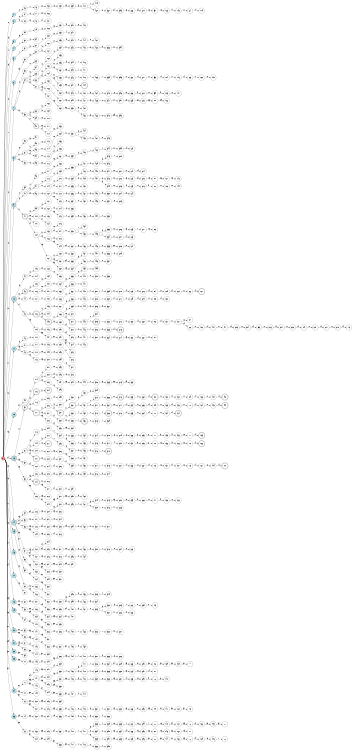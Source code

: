 digraph APTA {
__start0 [label="" shape="none"];

rankdir=LR;
size="8,5";

s0 [style="filled", color="black", fillcolor="#ff817b" shape="circle", label="0"];
s1 [style="filled", color="black", fillcolor="powderblue" shape="circle", label="1"];
s2 [style="filled", color="black", fillcolor="powderblue" shape="circle", label="2"];
s3 [style="filled", color="black", fillcolor="powderblue" shape="circle", label="3"];
s4 [style="filled", color="black", fillcolor="powderblue" shape="circle", label="4"];
s5 [style="filled", color="black", fillcolor="powderblue" shape="circle", label="5"];
s6 [style="filled", color="black", fillcolor="powderblue" shape="circle", label="6"];
s7 [style="filled", color="black", fillcolor="powderblue" shape="circle", label="7"];
s8 [style="filled", color="black", fillcolor="powderblue" shape="circle", label="8"];
s9 [style="rounded,filled", color="black", fillcolor="powderblue" shape="doublecircle", label="9"];
s10 [style="rounded,filled", color="black", fillcolor="powderblue" shape="doublecircle", label="10"];
s11 [style="filled", color="black", fillcolor="powderblue" shape="circle", label="11"];
s12 [style="filled", color="black", fillcolor="powderblue" shape="circle", label="12"];
s13 [style="rounded,filled", color="black", fillcolor="powderblue" shape="doublecircle", label="13"];
s14 [style="rounded,filled", color="black", fillcolor="powderblue" shape="doublecircle", label="14"];
s15 [style="filled", color="black", fillcolor="powderblue" shape="circle", label="15"];
s16 [style="filled", color="black", fillcolor="powderblue" shape="circle", label="16"];
s17 [style="filled", color="black", fillcolor="powderblue" shape="circle", label="17"];
s18 [style="filled", color="black", fillcolor="powderblue" shape="circle", label="18"];
s19 [style="filled", color="black", fillcolor="powderblue" shape="circle", label="19"];
s20 [style="filled", color="black", fillcolor="powderblue" shape="circle", label="20"];
s21 [style="filled", color="black", fillcolor="powderblue" shape="circle", label="21"];
s22 [style="filled", color="black", fillcolor="powderblue" shape="circle", label="22"];
s23 [style="filled", color="black", fillcolor="powderblue" shape="circle", label="23"];
s24 [style="filled", color="black", fillcolor="powderblue" shape="circle", label="24"];
s25 [style="filled", color="black", fillcolor="powderblue" shape="circle", label="25"];
s26 [style="filled", color="black", fillcolor="white" shape="circle", label="26"];
s27 [style="filled", color="black", fillcolor="white" shape="circle", label="27"];
s28 [style="filled", color="black", fillcolor="white" shape="circle", label="28"];
s29 [style="filled", color="black", fillcolor="white" shape="circle", label="29"];
s30 [style="filled", color="black", fillcolor="white" shape="circle", label="30"];
s31 [style="filled", color="black", fillcolor="white" shape="circle", label="31"];
s32 [style="filled", color="black", fillcolor="white" shape="circle", label="32"];
s33 [style="filled", color="black", fillcolor="white" shape="circle", label="33"];
s34 [style="filled", color="black", fillcolor="white" shape="circle", label="34"];
s35 [style="filled", color="black", fillcolor="white" shape="circle", label="35"];
s36 [style="filled", color="black", fillcolor="white" shape="circle", label="36"];
s37 [style="filled", color="black", fillcolor="white" shape="circle", label="37"];
s38 [style="filled", color="black", fillcolor="white" shape="circle", label="38"];
s39 [style="filled", color="black", fillcolor="white" shape="circle", label="39"];
s40 [style="filled", color="black", fillcolor="white" shape="circle", label="40"];
s41 [style="rounded,filled", color="black", fillcolor="white" shape="doublecircle", label="41"];
s42 [style="filled", color="black", fillcolor="white" shape="circle", label="42"];
s43 [style="rounded,filled", color="black", fillcolor="white" shape="doublecircle", label="43"];
s44 [style="filled", color="black", fillcolor="white" shape="circle", label="44"];
s45 [style="filled", color="black", fillcolor="white" shape="circle", label="45"];
s46 [style="filled", color="black", fillcolor="white" shape="circle", label="46"];
s47 [style="filled", color="black", fillcolor="white" shape="circle", label="47"];
s48 [style="filled", color="black", fillcolor="white" shape="circle", label="48"];
s49 [style="filled", color="black", fillcolor="white" shape="circle", label="49"];
s50 [style="rounded,filled", color="black", fillcolor="white" shape="doublecircle", label="50"];
s51 [style="filled", color="black", fillcolor="white" shape="circle", label="51"];
s52 [style="filled", color="black", fillcolor="white" shape="circle", label="52"];
s53 [style="filled", color="black", fillcolor="white" shape="circle", label="53"];
s54 [style="filled", color="black", fillcolor="white" shape="circle", label="54"];
s55 [style="filled", color="black", fillcolor="white" shape="circle", label="55"];
s56 [style="filled", color="black", fillcolor="white" shape="circle", label="56"];
s57 [style="filled", color="black", fillcolor="white" shape="circle", label="57"];
s58 [style="filled", color="black", fillcolor="white" shape="circle", label="58"];
s59 [style="filled", color="black", fillcolor="white" shape="circle", label="59"];
s60 [style="filled", color="black", fillcolor="white" shape="circle", label="60"];
s61 [style="filled", color="black", fillcolor="white" shape="circle", label="61"];
s62 [style="filled", color="black", fillcolor="white" shape="circle", label="62"];
s63 [style="filled", color="black", fillcolor="white" shape="circle", label="63"];
s64 [style="filled", color="black", fillcolor="white" shape="circle", label="64"];
s65 [style="filled", color="black", fillcolor="white" shape="circle", label="65"];
s66 [style="filled", color="black", fillcolor="white" shape="circle", label="66"];
s67 [style="filled", color="black", fillcolor="white" shape="circle", label="67"];
s68 [style="filled", color="black", fillcolor="white" shape="circle", label="68"];
s69 [style="filled", color="black", fillcolor="white" shape="circle", label="69"];
s70 [style="filled", color="black", fillcolor="white" shape="circle", label="70"];
s71 [style="filled", color="black", fillcolor="white" shape="circle", label="71"];
s72 [style="filled", color="black", fillcolor="white" shape="circle", label="72"];
s73 [style="filled", color="black", fillcolor="white" shape="circle", label="73"];
s74 [style="filled", color="black", fillcolor="white" shape="circle", label="74"];
s75 [style="filled", color="black", fillcolor="white" shape="circle", label="75"];
s76 [style="filled", color="black", fillcolor="white" shape="circle", label="76"];
s77 [style="filled", color="black", fillcolor="white" shape="circle", label="77"];
s78 [style="filled", color="black", fillcolor="white" shape="circle", label="78"];
s79 [style="filled", color="black", fillcolor="white" shape="circle", label="79"];
s80 [style="filled", color="black", fillcolor="white" shape="circle", label="80"];
s81 [style="filled", color="black", fillcolor="white" shape="circle", label="81"];
s82 [style="filled", color="black", fillcolor="white" shape="circle", label="82"];
s83 [style="filled", color="black", fillcolor="white" shape="circle", label="83"];
s84 [style="filled", color="black", fillcolor="white" shape="circle", label="84"];
s85 [style="filled", color="black", fillcolor="white" shape="circle", label="85"];
s86 [style="filled", color="black", fillcolor="white" shape="circle", label="86"];
s87 [style="filled", color="black", fillcolor="white" shape="circle", label="87"];
s88 [style="filled", color="black", fillcolor="white" shape="circle", label="88"];
s89 [style="filled", color="black", fillcolor="white" shape="circle", label="89"];
s90 [style="rounded,filled", color="black", fillcolor="white" shape="doublecircle", label="90"];
s91 [style="filled", color="black", fillcolor="white" shape="circle", label="91"];
s92 [style="filled", color="black", fillcolor="white" shape="circle", label="92"];
s93 [style="filled", color="black", fillcolor="white" shape="circle", label="93"];
s94 [style="filled", color="black", fillcolor="white" shape="circle", label="94"];
s95 [style="filled", color="black", fillcolor="white" shape="circle", label="95"];
s96 [style="filled", color="black", fillcolor="white" shape="circle", label="96"];
s97 [style="filled", color="black", fillcolor="white" shape="circle", label="97"];
s98 [style="filled", color="black", fillcolor="white" shape="circle", label="98"];
s99 [style="filled", color="black", fillcolor="white" shape="circle", label="99"];
s100 [style="filled", color="black", fillcolor="white" shape="circle", label="100"];
s101 [style="filled", color="black", fillcolor="white" shape="circle", label="101"];
s102 [style="filled", color="black", fillcolor="white" shape="circle", label="102"];
s103 [style="filled", color="black", fillcolor="white" shape="circle", label="103"];
s104 [style="filled", color="black", fillcolor="white" shape="circle", label="104"];
s105 [style="filled", color="black", fillcolor="white" shape="circle", label="105"];
s106 [style="filled", color="black", fillcolor="white" shape="circle", label="106"];
s107 [style="filled", color="black", fillcolor="white" shape="circle", label="107"];
s108 [style="rounded,filled", color="black", fillcolor="white" shape="doublecircle", label="108"];
s109 [style="filled", color="black", fillcolor="white" shape="circle", label="109"];
s110 [style="filled", color="black", fillcolor="white" shape="circle", label="110"];
s111 [style="filled", color="black", fillcolor="white" shape="circle", label="111"];
s112 [style="filled", color="black", fillcolor="white" shape="circle", label="112"];
s113 [style="filled", color="black", fillcolor="white" shape="circle", label="113"];
s114 [style="filled", color="black", fillcolor="white" shape="circle", label="114"];
s115 [style="rounded,filled", color="black", fillcolor="white" shape="doublecircle", label="115"];
s116 [style="filled", color="black", fillcolor="white" shape="circle", label="116"];
s117 [style="rounded,filled", color="black", fillcolor="white" shape="doublecircle", label="117"];
s118 [style="filled", color="black", fillcolor="white" shape="circle", label="118"];
s119 [style="filled", color="black", fillcolor="white" shape="circle", label="119"];
s120 [style="filled", color="black", fillcolor="white" shape="circle", label="120"];
s121 [style="rounded,filled", color="black", fillcolor="white" shape="doublecircle", label="121"];
s122 [style="filled", color="black", fillcolor="white" shape="circle", label="122"];
s123 [style="filled", color="black", fillcolor="white" shape="circle", label="123"];
s124 [style="rounded,filled", color="black", fillcolor="white" shape="doublecircle", label="124"];
s125 [style="filled", color="black", fillcolor="white" shape="circle", label="125"];
s126 [style="filled", color="black", fillcolor="white" shape="circle", label="126"];
s127 [style="filled", color="black", fillcolor="white" shape="circle", label="127"];
s128 [style="filled", color="black", fillcolor="white" shape="circle", label="128"];
s129 [style="filled", color="black", fillcolor="white" shape="circle", label="129"];
s130 [style="filled", color="black", fillcolor="white" shape="circle", label="130"];
s131 [style="filled", color="black", fillcolor="white" shape="circle", label="131"];
s132 [style="filled", color="black", fillcolor="white" shape="circle", label="132"];
s133 [style="filled", color="black", fillcolor="white" shape="circle", label="133"];
s134 [style="filled", color="black", fillcolor="white" shape="circle", label="134"];
s135 [style="filled", color="black", fillcolor="white" shape="circle", label="135"];
s136 [style="filled", color="black", fillcolor="white" shape="circle", label="136"];
s137 [style="filled", color="black", fillcolor="white" shape="circle", label="137"];
s138 [style="filled", color="black", fillcolor="white" shape="circle", label="138"];
s139 [style="filled", color="black", fillcolor="white" shape="circle", label="139"];
s140 [style="filled", color="black", fillcolor="white" shape="circle", label="140"];
s141 [style="filled", color="black", fillcolor="white" shape="circle", label="141"];
s142 [style="filled", color="black", fillcolor="white" shape="circle", label="142"];
s143 [style="filled", color="black", fillcolor="white" shape="circle", label="143"];
s144 [style="filled", color="black", fillcolor="white" shape="circle", label="144"];
s145 [style="filled", color="black", fillcolor="white" shape="circle", label="145"];
s146 [style="filled", color="black", fillcolor="white" shape="circle", label="146"];
s147 [style="filled", color="black", fillcolor="white" shape="circle", label="147"];
s148 [style="filled", color="black", fillcolor="white" shape="circle", label="148"];
s149 [style="filled", color="black", fillcolor="white" shape="circle", label="149"];
s150 [style="filled", color="black", fillcolor="white" shape="circle", label="150"];
s151 [style="filled", color="black", fillcolor="white" shape="circle", label="151"];
s152 [style="filled", color="black", fillcolor="white" shape="circle", label="152"];
s153 [style="filled", color="black", fillcolor="white" shape="circle", label="153"];
s154 [style="filled", color="black", fillcolor="white" shape="circle", label="154"];
s155 [style="filled", color="black", fillcolor="white" shape="circle", label="155"];
s156 [style="filled", color="black", fillcolor="white" shape="circle", label="156"];
s157 [style="filled", color="black", fillcolor="white" shape="circle", label="157"];
s158 [style="filled", color="black", fillcolor="white" shape="circle", label="158"];
s159 [style="filled", color="black", fillcolor="white" shape="circle", label="159"];
s160 [style="filled", color="black", fillcolor="white" shape="circle", label="160"];
s161 [style="filled", color="black", fillcolor="white" shape="circle", label="161"];
s162 [style="filled", color="black", fillcolor="white" shape="circle", label="162"];
s163 [style="filled", color="black", fillcolor="white" shape="circle", label="163"];
s164 [style="filled", color="black", fillcolor="white" shape="circle", label="164"];
s165 [style="filled", color="black", fillcolor="white" shape="circle", label="165"];
s166 [style="filled", color="black", fillcolor="white" shape="circle", label="166"];
s167 [style="filled", color="black", fillcolor="white" shape="circle", label="167"];
s168 [style="filled", color="black", fillcolor="white" shape="circle", label="168"];
s169 [style="filled", color="black", fillcolor="white" shape="circle", label="169"];
s170 [style="filled", color="black", fillcolor="white" shape="circle", label="170"];
s171 [style="filled", color="black", fillcolor="white" shape="circle", label="171"];
s172 [style="filled", color="black", fillcolor="white" shape="circle", label="172"];
s173 [style="filled", color="black", fillcolor="white" shape="circle", label="173"];
s174 [style="filled", color="black", fillcolor="white" shape="circle", label="174"];
s175 [style="filled", color="black", fillcolor="white" shape="circle", label="175"];
s176 [style="filled", color="black", fillcolor="white" shape="circle", label="176"];
s177 [style="filled", color="black", fillcolor="white" shape="circle", label="177"];
s178 [style="filled", color="black", fillcolor="white" shape="circle", label="178"];
s179 [style="filled", color="black", fillcolor="white" shape="circle", label="179"];
s180 [style="filled", color="black", fillcolor="white" shape="circle", label="180"];
s181 [style="filled", color="black", fillcolor="white" shape="circle", label="181"];
s182 [style="filled", color="black", fillcolor="white" shape="circle", label="182"];
s183 [style="filled", color="black", fillcolor="white" shape="circle", label="183"];
s184 [style="filled", color="black", fillcolor="white" shape="circle", label="184"];
s185 [style="filled", color="black", fillcolor="white" shape="circle", label="185"];
s186 [style="filled", color="black", fillcolor="white" shape="circle", label="186"];
s187 [style="filled", color="black", fillcolor="white" shape="circle", label="187"];
s188 [style="filled", color="black", fillcolor="white" shape="circle", label="188"];
s189 [style="filled", color="black", fillcolor="white" shape="circle", label="189"];
s190 [style="filled", color="black", fillcolor="white" shape="circle", label="190"];
s191 [style="filled", color="black", fillcolor="white" shape="circle", label="191"];
s192 [style="filled", color="black", fillcolor="white" shape="circle", label="192"];
s193 [style="filled", color="black", fillcolor="white" shape="circle", label="193"];
s194 [style="filled", color="black", fillcolor="white" shape="circle", label="194"];
s195 [style="rounded,filled", color="black", fillcolor="white" shape="doublecircle", label="195"];
s196 [style="filled", color="black", fillcolor="white" shape="circle", label="196"];
s197 [style="filled", color="black", fillcolor="white" shape="circle", label="197"];
s198 [style="filled", color="black", fillcolor="white" shape="circle", label="198"];
s199 [style="filled", color="black", fillcolor="white" shape="circle", label="199"];
s200 [style="filled", color="black", fillcolor="white" shape="circle", label="200"];
s201 [style="filled", color="black", fillcolor="white" shape="circle", label="201"];
s202 [style="filled", color="black", fillcolor="white" shape="circle", label="202"];
s203 [style="filled", color="black", fillcolor="white" shape="circle", label="203"];
s204 [style="rounded,filled", color="black", fillcolor="white" shape="doublecircle", label="204"];
s205 [style="filled", color="black", fillcolor="white" shape="circle", label="205"];
s206 [style="filled", color="black", fillcolor="white" shape="circle", label="206"];
s207 [style="filled", color="black", fillcolor="white" shape="circle", label="207"];
s208 [style="filled", color="black", fillcolor="white" shape="circle", label="208"];
s209 [style="filled", color="black", fillcolor="white" shape="circle", label="209"];
s210 [style="filled", color="black", fillcolor="white" shape="circle", label="210"];
s211 [style="rounded,filled", color="black", fillcolor="white" shape="doublecircle", label="211"];
s212 [style="filled", color="black", fillcolor="white" shape="circle", label="212"];
s213 [style="filled", color="black", fillcolor="white" shape="circle", label="213"];
s214 [style="filled", color="black", fillcolor="white" shape="circle", label="214"];
s215 [style="filled", color="black", fillcolor="white" shape="circle", label="215"];
s216 [style="filled", color="black", fillcolor="white" shape="circle", label="216"];
s217 [style="filled", color="black", fillcolor="white" shape="circle", label="217"];
s218 [style="filled", color="black", fillcolor="white" shape="circle", label="218"];
s219 [style="filled", color="black", fillcolor="white" shape="circle", label="219"];
s220 [style="filled", color="black", fillcolor="white" shape="circle", label="220"];
s221 [style="filled", color="black", fillcolor="white" shape="circle", label="221"];
s222 [style="filled", color="black", fillcolor="white" shape="circle", label="222"];
s223 [style="filled", color="black", fillcolor="white" shape="circle", label="223"];
s224 [style="filled", color="black", fillcolor="white" shape="circle", label="224"];
s225 [style="filled", color="black", fillcolor="white" shape="circle", label="225"];
s226 [style="filled", color="black", fillcolor="white" shape="circle", label="226"];
s227 [style="filled", color="black", fillcolor="white" shape="circle", label="227"];
s228 [style="filled", color="black", fillcolor="white" shape="circle", label="228"];
s229 [style="filled", color="black", fillcolor="white" shape="circle", label="229"];
s230 [style="filled", color="black", fillcolor="white" shape="circle", label="230"];
s231 [style="filled", color="black", fillcolor="white" shape="circle", label="231"];
s232 [style="filled", color="black", fillcolor="white" shape="circle", label="232"];
s233 [style="filled", color="black", fillcolor="white" shape="circle", label="233"];
s234 [style="filled", color="black", fillcolor="white" shape="circle", label="234"];
s235 [style="filled", color="black", fillcolor="white" shape="circle", label="235"];
s236 [style="filled", color="black", fillcolor="white" shape="circle", label="236"];
s237 [style="filled", color="black", fillcolor="white" shape="circle", label="237"];
s238 [style="filled", color="black", fillcolor="white" shape="circle", label="238"];
s239 [style="filled", color="black", fillcolor="white" shape="circle", label="239"];
s240 [style="filled", color="black", fillcolor="white" shape="circle", label="240"];
s241 [style="filled", color="black", fillcolor="white" shape="circle", label="241"];
s242 [style="filled", color="black", fillcolor="white" shape="circle", label="242"];
s243 [style="filled", color="black", fillcolor="white" shape="circle", label="243"];
s244 [style="filled", color="black", fillcolor="white" shape="circle", label="244"];
s245 [style="filled", color="black", fillcolor="white" shape="circle", label="245"];
s246 [style="filled", color="black", fillcolor="white" shape="circle", label="246"];
s247 [style="filled", color="black", fillcolor="white" shape="circle", label="247"];
s248 [style="filled", color="black", fillcolor="white" shape="circle", label="248"];
s249 [style="filled", color="black", fillcolor="white" shape="circle", label="249"];
s250 [style="filled", color="black", fillcolor="white" shape="circle", label="250"];
s251 [style="filled", color="black", fillcolor="white" shape="circle", label="251"];
s252 [style="filled", color="black", fillcolor="white" shape="circle", label="252"];
s253 [style="filled", color="black", fillcolor="white" shape="circle", label="253"];
s254 [style="filled", color="black", fillcolor="white" shape="circle", label="254"];
s255 [style="filled", color="black", fillcolor="white" shape="circle", label="255"];
s256 [style="filled", color="black", fillcolor="white" shape="circle", label="256"];
s257 [style="filled", color="black", fillcolor="white" shape="circle", label="257"];
s258 [style="filled", color="black", fillcolor="white" shape="circle", label="258"];
s259 [style="filled", color="black", fillcolor="white" shape="circle", label="259"];
s260 [style="filled", color="black", fillcolor="white" shape="circle", label="260"];
s261 [style="filled", color="black", fillcolor="white" shape="circle", label="261"];
s262 [style="filled", color="black", fillcolor="white" shape="circle", label="262"];
s263 [style="filled", color="black", fillcolor="white" shape="circle", label="263"];
s264 [style="filled", color="black", fillcolor="white" shape="circle", label="264"];
s265 [style="filled", color="black", fillcolor="white" shape="circle", label="265"];
s266 [style="filled", color="black", fillcolor="white" shape="circle", label="266"];
s267 [style="filled", color="black", fillcolor="white" shape="circle", label="267"];
s268 [style="filled", color="black", fillcolor="white" shape="circle", label="268"];
s269 [style="filled", color="black", fillcolor="white" shape="circle", label="269"];
s270 [style="filled", color="black", fillcolor="white" shape="circle", label="270"];
s271 [style="filled", color="black", fillcolor="white" shape="circle", label="271"];
s272 [style="filled", color="black", fillcolor="white" shape="circle", label="272"];
s273 [style="filled", color="black", fillcolor="white" shape="circle", label="273"];
s274 [style="filled", color="black", fillcolor="white" shape="circle", label="274"];
s275 [style="filled", color="black", fillcolor="white" shape="circle", label="275"];
s276 [style="filled", color="black", fillcolor="white" shape="circle", label="276"];
s277 [style="filled", color="black", fillcolor="white" shape="circle", label="277"];
s278 [style="filled", color="black", fillcolor="white" shape="circle", label="278"];
s279 [style="filled", color="black", fillcolor="white" shape="circle", label="279"];
s280 [style="filled", color="black", fillcolor="white" shape="circle", label="280"];
s281 [style="filled", color="black", fillcolor="white" shape="circle", label="281"];
s282 [style="filled", color="black", fillcolor="white" shape="circle", label="282"];
s283 [style="filled", color="black", fillcolor="white" shape="circle", label="283"];
s284 [style="filled", color="black", fillcolor="white" shape="circle", label="284"];
s285 [style="filled", color="black", fillcolor="white" shape="circle", label="285"];
s286 [style="filled", color="black", fillcolor="white" shape="circle", label="286"];
s287 [style="filled", color="black", fillcolor="white" shape="circle", label="287"];
s288 [style="filled", color="black", fillcolor="white" shape="circle", label="288"];
s289 [style="filled", color="black", fillcolor="white" shape="circle", label="289"];
s290 [style="filled", color="black", fillcolor="white" shape="circle", label="290"];
s291 [style="filled", color="black", fillcolor="white" shape="circle", label="291"];
s292 [style="filled", color="black", fillcolor="white" shape="circle", label="292"];
s293 [style="filled", color="black", fillcolor="white" shape="circle", label="293"];
s294 [style="filled", color="black", fillcolor="white" shape="circle", label="294"];
s295 [style="filled", color="black", fillcolor="white" shape="circle", label="295"];
s296 [style="filled", color="black", fillcolor="white" shape="circle", label="296"];
s297 [style="filled", color="black", fillcolor="white" shape="circle", label="297"];
s298 [style="filled", color="black", fillcolor="white" shape="circle", label="298"];
s299 [style="filled", color="black", fillcolor="white" shape="circle", label="299"];
s300 [style="filled", color="black", fillcolor="white" shape="circle", label="300"];
s301 [style="rounded,filled", color="black", fillcolor="white" shape="doublecircle", label="301"];
s302 [style="filled", color="black", fillcolor="white" shape="circle", label="302"];
s303 [style="filled", color="black", fillcolor="white" shape="circle", label="303"];
s304 [style="filled", color="black", fillcolor="white" shape="circle", label="304"];
s305 [style="filled", color="black", fillcolor="white" shape="circle", label="305"];
s306 [style="filled", color="black", fillcolor="white" shape="circle", label="306"];
s307 [style="filled", color="black", fillcolor="white" shape="circle", label="307"];
s308 [style="filled", color="black", fillcolor="white" shape="circle", label="308"];
s309 [style="filled", color="black", fillcolor="white" shape="circle", label="309"];
s310 [style="filled", color="black", fillcolor="white" shape="circle", label="310"];
s311 [style="filled", color="black", fillcolor="white" shape="circle", label="311"];
s312 [style="filled", color="black", fillcolor="white" shape="circle", label="312"];
s313 [style="filled", color="black", fillcolor="white" shape="circle", label="313"];
s314 [style="filled", color="black", fillcolor="white" shape="circle", label="314"];
s315 [style="filled", color="black", fillcolor="white" shape="circle", label="315"];
s316 [style="filled", color="black", fillcolor="white" shape="circle", label="316"];
s317 [style="filled", color="black", fillcolor="white" shape="circle", label="317"];
s318 [style="filled", color="black", fillcolor="white" shape="circle", label="318"];
s319 [style="filled", color="black", fillcolor="white" shape="circle", label="319"];
s320 [style="filled", color="black", fillcolor="white" shape="circle", label="320"];
s321 [style="filled", color="black", fillcolor="white" shape="circle", label="321"];
s322 [style="filled", color="black", fillcolor="white" shape="circle", label="322"];
s323 [style="filled", color="black", fillcolor="white" shape="circle", label="323"];
s324 [style="filled", color="black", fillcolor="white" shape="circle", label="324"];
s325 [style="filled", color="black", fillcolor="white" shape="circle", label="325"];
s326 [style="filled", color="black", fillcolor="white" shape="circle", label="326"];
s327 [style="filled", color="black", fillcolor="white" shape="circle", label="327"];
s328 [style="filled", color="black", fillcolor="white" shape="circle", label="328"];
s329 [style="filled", color="black", fillcolor="white" shape="circle", label="329"];
s330 [style="filled", color="black", fillcolor="white" shape="circle", label="330"];
s331 [style="filled", color="black", fillcolor="white" shape="circle", label="331"];
s332 [style="filled", color="black", fillcolor="white" shape="circle", label="332"];
s333 [style="filled", color="black", fillcolor="white" shape="circle", label="333"];
s334 [style="filled", color="black", fillcolor="white" shape="circle", label="334"];
s335 [style="filled", color="black", fillcolor="white" shape="circle", label="335"];
s336 [style="filled", color="black", fillcolor="white" shape="circle", label="336"];
s337 [style="filled", color="black", fillcolor="white" shape="circle", label="337"];
s338 [style="filled", color="black", fillcolor="white" shape="circle", label="338"];
s339 [style="filled", color="black", fillcolor="white" shape="circle", label="339"];
s340 [style="filled", color="black", fillcolor="white" shape="circle", label="340"];
s341 [style="filled", color="black", fillcolor="white" shape="circle", label="341"];
s342 [style="filled", color="black", fillcolor="white" shape="circle", label="342"];
s343 [style="filled", color="black", fillcolor="white" shape="circle", label="343"];
s344 [style="filled", color="black", fillcolor="white" shape="circle", label="344"];
s345 [style="filled", color="black", fillcolor="white" shape="circle", label="345"];
s346 [style="filled", color="black", fillcolor="white" shape="circle", label="346"];
s347 [style="filled", color="black", fillcolor="white" shape="circle", label="347"];
s348 [style="filled", color="black", fillcolor="white" shape="circle", label="348"];
s349 [style="filled", color="black", fillcolor="white" shape="circle", label="349"];
s350 [style="filled", color="black", fillcolor="white" shape="circle", label="350"];
s351 [style="filled", color="black", fillcolor="white" shape="circle", label="351"];
s352 [style="filled", color="black", fillcolor="white" shape="circle", label="352"];
s353 [style="filled", color="black", fillcolor="white" shape="circle", label="353"];
s354 [style="filled", color="black", fillcolor="white" shape="circle", label="354"];
s355 [style="filled", color="black", fillcolor="white" shape="circle", label="355"];
s356 [style="filled", color="black", fillcolor="white" shape="circle", label="356"];
s357 [style="filled", color="black", fillcolor="white" shape="circle", label="357"];
s358 [style="filled", color="black", fillcolor="white" shape="circle", label="358"];
s359 [style="filled", color="black", fillcolor="white" shape="circle", label="359"];
s360 [style="filled", color="black", fillcolor="white" shape="circle", label="360"];
s361 [style="filled", color="black", fillcolor="white" shape="circle", label="361"];
s362 [style="filled", color="black", fillcolor="white" shape="circle", label="362"];
s363 [style="filled", color="black", fillcolor="white" shape="circle", label="363"];
s364 [style="filled", color="black", fillcolor="white" shape="circle", label="364"];
s365 [style="filled", color="black", fillcolor="white" shape="circle", label="365"];
s366 [style="filled", color="black", fillcolor="white" shape="circle", label="366"];
s367 [style="filled", color="black", fillcolor="white" shape="circle", label="367"];
s368 [style="filled", color="black", fillcolor="white" shape="circle", label="368"];
s369 [style="filled", color="black", fillcolor="white" shape="circle", label="369"];
s370 [style="filled", color="black", fillcolor="white" shape="circle", label="370"];
s371 [style="rounded,filled", color="black", fillcolor="white" shape="doublecircle", label="371"];
s372 [style="filled", color="black", fillcolor="white" shape="circle", label="372"];
s373 [style="filled", color="black", fillcolor="white" shape="circle", label="373"];
s374 [style="filled", color="black", fillcolor="white" shape="circle", label="374"];
s375 [style="filled", color="black", fillcolor="white" shape="circle", label="375"];
s376 [style="filled", color="black", fillcolor="white" shape="circle", label="376"];
s377 [style="filled", color="black", fillcolor="white" shape="circle", label="377"];
s378 [style="filled", color="black", fillcolor="white" shape="circle", label="378"];
s379 [style="filled", color="black", fillcolor="white" shape="circle", label="379"];
s380 [style="filled", color="black", fillcolor="white" shape="circle", label="380"];
s381 [style="rounded,filled", color="black", fillcolor="white" shape="doublecircle", label="381"];
s382 [style="filled", color="black", fillcolor="white" shape="circle", label="382"];
s383 [style="filled", color="black", fillcolor="white" shape="circle", label="383"];
s384 [style="filled", color="black", fillcolor="white" shape="circle", label="384"];
s385 [style="filled", color="black", fillcolor="white" shape="circle", label="385"];
s386 [style="filled", color="black", fillcolor="white" shape="circle", label="386"];
s387 [style="filled", color="black", fillcolor="white" shape="circle", label="387"];
s388 [style="filled", color="black", fillcolor="white" shape="circle", label="388"];
s389 [style="filled", color="black", fillcolor="white" shape="circle", label="389"];
s390 [style="filled", color="black", fillcolor="white" shape="circle", label="390"];
s391 [style="filled", color="black", fillcolor="white" shape="circle", label="391"];
s392 [style="filled", color="black", fillcolor="white" shape="circle", label="392"];
s393 [style="filled", color="black", fillcolor="white" shape="circle", label="393"];
s394 [style="filled", color="black", fillcolor="white" shape="circle", label="394"];
s395 [style="filled", color="black", fillcolor="white" shape="circle", label="395"];
s396 [style="filled", color="black", fillcolor="white" shape="circle", label="396"];
s397 [style="filled", color="black", fillcolor="white" shape="circle", label="397"];
s398 [style="filled", color="black", fillcolor="white" shape="circle", label="398"];
s399 [style="filled", color="black", fillcolor="white" shape="circle", label="399"];
s400 [style="filled", color="black", fillcolor="white" shape="circle", label="400"];
s401 [style="filled", color="black", fillcolor="white" shape="circle", label="401"];
s402 [style="filled", color="black", fillcolor="white" shape="circle", label="402"];
s403 [style="filled", color="black", fillcolor="white" shape="circle", label="403"];
s404 [style="filled", color="black", fillcolor="white" shape="circle", label="404"];
s405 [style="filled", color="black", fillcolor="white" shape="circle", label="405"];
s406 [style="filled", color="black", fillcolor="white" shape="circle", label="406"];
s407 [style="filled", color="black", fillcolor="white" shape="circle", label="407"];
s408 [style="filled", color="black", fillcolor="white" shape="circle", label="408"];
s409 [style="filled", color="black", fillcolor="white" shape="circle", label="409"];
s410 [style="filled", color="black", fillcolor="white" shape="circle", label="410"];
s411 [style="filled", color="black", fillcolor="white" shape="circle", label="411"];
s412 [style="filled", color="black", fillcolor="white" shape="circle", label="412"];
s413 [style="filled", color="black", fillcolor="white" shape="circle", label="413"];
s414 [style="filled", color="black", fillcolor="white" shape="circle", label="414"];
s415 [style="filled", color="black", fillcolor="white" shape="circle", label="415"];
s416 [style="filled", color="black", fillcolor="white" shape="circle", label="416"];
s417 [style="filled", color="black", fillcolor="white" shape="circle", label="417"];
s418 [style="filled", color="black", fillcolor="white" shape="circle", label="418"];
s419 [style="rounded,filled", color="black", fillcolor="white" shape="doublecircle", label="419"];
s420 [style="filled", color="black", fillcolor="white" shape="circle", label="420"];
s421 [style="filled", color="black", fillcolor="white" shape="circle", label="421"];
s422 [style="filled", color="black", fillcolor="white" shape="circle", label="422"];
s423 [style="filled", color="black", fillcolor="white" shape="circle", label="423"];
s424 [style="filled", color="black", fillcolor="white" shape="circle", label="424"];
s425 [style="filled", color="black", fillcolor="white" shape="circle", label="425"];
s426 [style="filled", color="black", fillcolor="white" shape="circle", label="426"];
s427 [style="filled", color="black", fillcolor="white" shape="circle", label="427"];
s428 [style="filled", color="black", fillcolor="white" shape="circle", label="428"];
s429 [style="filled", color="black", fillcolor="white" shape="circle", label="429"];
s430 [style="filled", color="black", fillcolor="white" shape="circle", label="430"];
s431 [style="filled", color="black", fillcolor="white" shape="circle", label="431"];
s432 [style="filled", color="black", fillcolor="white" shape="circle", label="432"];
s433 [style="filled", color="black", fillcolor="white" shape="circle", label="433"];
s434 [style="filled", color="black", fillcolor="white" shape="circle", label="434"];
s435 [style="filled", color="black", fillcolor="white" shape="circle", label="435"];
s436 [style="filled", color="black", fillcolor="white" shape="circle", label="436"];
s437 [style="filled", color="black", fillcolor="white" shape="circle", label="437"];
s438 [style="filled", color="black", fillcolor="white" shape="circle", label="438"];
s439 [style="filled", color="black", fillcolor="white" shape="circle", label="439"];
s440 [style="filled", color="black", fillcolor="white" shape="circle", label="440"];
s441 [style="filled", color="black", fillcolor="white" shape="circle", label="441"];
s442 [style="filled", color="black", fillcolor="white" shape="circle", label="442"];
s443 [style="filled", color="black", fillcolor="white" shape="circle", label="443"];
s444 [style="filled", color="black", fillcolor="white" shape="circle", label="444"];
s445 [style="filled", color="black", fillcolor="white" shape="circle", label="445"];
s446 [style="filled", color="black", fillcolor="white" shape="circle", label="446"];
s447 [style="filled", color="black", fillcolor="white" shape="circle", label="447"];
s448 [style="filled", color="black", fillcolor="white" shape="circle", label="448"];
s449 [style="filled", color="black", fillcolor="white" shape="circle", label="449"];
s450 [style="filled", color="black", fillcolor="white" shape="circle", label="450"];
s451 [style="filled", color="black", fillcolor="white" shape="circle", label="451"];
s452 [style="filled", color="black", fillcolor="white" shape="circle", label="452"];
s453 [style="rounded,filled", color="black", fillcolor="white" shape="doublecircle", label="453"];
s454 [style="filled", color="black", fillcolor="white" shape="circle", label="454"];
s455 [style="filled", color="black", fillcolor="white" shape="circle", label="455"];
s456 [style="filled", color="black", fillcolor="white" shape="circle", label="456"];
s457 [style="filled", color="black", fillcolor="white" shape="circle", label="457"];
s458 [style="filled", color="black", fillcolor="white" shape="circle", label="458"];
s459 [style="filled", color="black", fillcolor="white" shape="circle", label="459"];
s460 [style="filled", color="black", fillcolor="white" shape="circle", label="460"];
s461 [style="filled", color="black", fillcolor="white" shape="circle", label="461"];
s462 [style="filled", color="black", fillcolor="white" shape="circle", label="462"];
s463 [style="filled", color="black", fillcolor="white" shape="circle", label="463"];
s464 [style="filled", color="black", fillcolor="white" shape="circle", label="464"];
s465 [style="filled", color="black", fillcolor="white" shape="circle", label="465"];
s466 [style="filled", color="black", fillcolor="white" shape="circle", label="466"];
s467 [style="filled", color="black", fillcolor="white" shape="circle", label="467"];
s468 [style="filled", color="black", fillcolor="white" shape="circle", label="468"];
s469 [style="filled", color="black", fillcolor="white" shape="circle", label="469"];
s470 [style="filled", color="black", fillcolor="white" shape="circle", label="470"];
s471 [style="filled", color="black", fillcolor="white" shape="circle", label="471"];
s472 [style="filled", color="black", fillcolor="white" shape="circle", label="472"];
s473 [style="filled", color="black", fillcolor="white" shape="circle", label="473"];
s474 [style="filled", color="black", fillcolor="white" shape="circle", label="474"];
s475 [style="filled", color="black", fillcolor="white" shape="circle", label="475"];
s476 [style="filled", color="black", fillcolor="white" shape="circle", label="476"];
s477 [style="filled", color="black", fillcolor="white" shape="circle", label="477"];
s478 [style="filled", color="black", fillcolor="white" shape="circle", label="478"];
s479 [style="filled", color="black", fillcolor="white" shape="circle", label="479"];
s480 [style="filled", color="black", fillcolor="white" shape="circle", label="480"];
s481 [style="filled", color="black", fillcolor="white" shape="circle", label="481"];
s482 [style="filled", color="black", fillcolor="white" shape="circle", label="482"];
s483 [style="filled", color="black", fillcolor="white" shape="circle", label="483"];
s484 [style="filled", color="black", fillcolor="white" shape="circle", label="484"];
s485 [style="filled", color="black", fillcolor="white" shape="circle", label="485"];
s486 [style="filled", color="black", fillcolor="white" shape="circle", label="486"];
s487 [style="filled", color="black", fillcolor="white" shape="circle", label="487"];
s488 [style="filled", color="black", fillcolor="white" shape="circle", label="488"];
s489 [style="filled", color="black", fillcolor="white" shape="circle", label="489"];
s490 [style="filled", color="black", fillcolor="white" shape="circle", label="490"];
s491 [style="filled", color="black", fillcolor="white" shape="circle", label="491"];
s492 [style="filled", color="black", fillcolor="white" shape="circle", label="492"];
s493 [style="filled", color="black", fillcolor="white" shape="circle", label="493"];
s494 [style="filled", color="black", fillcolor="white" shape="circle", label="494"];
s495 [style="filled", color="black", fillcolor="white" shape="circle", label="495"];
s496 [style="filled", color="black", fillcolor="white" shape="circle", label="496"];
s497 [style="filled", color="black", fillcolor="white" shape="circle", label="497"];
s498 [style="filled", color="black", fillcolor="white" shape="circle", label="498"];
s499 [style="filled", color="black", fillcolor="white" shape="circle", label="499"];
s500 [style="filled", color="black", fillcolor="white" shape="circle", label="500"];
s501 [style="filled", color="black", fillcolor="white" shape="circle", label="501"];
s502 [style="filled", color="black", fillcolor="white" shape="circle", label="502"];
s503 [style="filled", color="black", fillcolor="white" shape="circle", label="503"];
s504 [style="filled", color="black", fillcolor="white" shape="circle", label="504"];
s505 [style="rounded,filled", color="black", fillcolor="white" shape="doublecircle", label="505"];
s506 [style="filled", color="black", fillcolor="white" shape="circle", label="506"];
s507 [style="filled", color="black", fillcolor="white" shape="circle", label="507"];
s508 [style="filled", color="black", fillcolor="white" shape="circle", label="508"];
s509 [style="filled", color="black", fillcolor="white" shape="circle", label="509"];
s510 [style="filled", color="black", fillcolor="white" shape="circle", label="510"];
s511 [style="filled", color="black", fillcolor="white" shape="circle", label="511"];
s512 [style="filled", color="black", fillcolor="white" shape="circle", label="512"];
s513 [style="filled", color="black", fillcolor="white" shape="circle", label="513"];
s514 [style="filled", color="black", fillcolor="white" shape="circle", label="514"];
s515 [style="filled", color="black", fillcolor="white" shape="circle", label="515"];
s516 [style="filled", color="black", fillcolor="white" shape="circle", label="516"];
s517 [style="filled", color="black", fillcolor="white" shape="circle", label="517"];
s518 [style="filled", color="black", fillcolor="white" shape="circle", label="518"];
s519 [style="filled", color="black", fillcolor="white" shape="circle", label="519"];
s520 [style="filled", color="black", fillcolor="white" shape="circle", label="520"];
s521 [style="filled", color="black", fillcolor="white" shape="circle", label="521"];
s522 [style="filled", color="black", fillcolor="white" shape="circle", label="522"];
s523 [style="filled", color="black", fillcolor="white" shape="circle", label="523"];
s524 [style="filled", color="black", fillcolor="white" shape="circle", label="524"];
s525 [style="filled", color="black", fillcolor="white" shape="circle", label="525"];
s526 [style="filled", color="black", fillcolor="white" shape="circle", label="526"];
s527 [style="filled", color="black", fillcolor="white" shape="circle", label="527"];
s528 [style="filled", color="black", fillcolor="white" shape="circle", label="528"];
s529 [style="filled", color="black", fillcolor="white" shape="circle", label="529"];
s530 [style="filled", color="black", fillcolor="white" shape="circle", label="530"];
s531 [style="filled", color="black", fillcolor="white" shape="circle", label="531"];
s532 [style="filled", color="black", fillcolor="white" shape="circle", label="532"];
s533 [style="filled", color="black", fillcolor="white" shape="circle", label="533"];
s534 [style="filled", color="black", fillcolor="white" shape="circle", label="534"];
s535 [style="filled", color="black", fillcolor="white" shape="circle", label="535"];
s536 [style="filled", color="black", fillcolor="white" shape="circle", label="536"];
s537 [style="filled", color="black", fillcolor="white" shape="circle", label="537"];
s538 [style="filled", color="black", fillcolor="white" shape="circle", label="538"];
s539 [style="filled", color="black", fillcolor="white" shape="circle", label="539"];
s540 [style="filled", color="black", fillcolor="white" shape="circle", label="540"];
s541 [style="filled", color="black", fillcolor="white" shape="circle", label="541"];
s542 [style="filled", color="black", fillcolor="white" shape="circle", label="542"];
s543 [style="filled", color="black", fillcolor="white" shape="circle", label="543"];
s544 [style="filled", color="black", fillcolor="white" shape="circle", label="544"];
s545 [style="filled", color="black", fillcolor="white" shape="circle", label="545"];
s546 [style="filled", color="black", fillcolor="white" shape="circle", label="546"];
s547 [style="filled", color="black", fillcolor="white" shape="circle", label="547"];
s548 [style="filled", color="black", fillcolor="white" shape="circle", label="548"];
s549 [style="filled", color="black", fillcolor="white" shape="circle", label="549"];
s550 [style="filled", color="black", fillcolor="white" shape="circle", label="550"];
s551 [style="filled", color="black", fillcolor="white" shape="circle", label="551"];
s552 [style="filled", color="black", fillcolor="white" shape="circle", label="552"];
s553 [style="filled", color="black", fillcolor="white" shape="circle", label="553"];
s554 [style="filled", color="black", fillcolor="white" shape="circle", label="554"];
s555 [style="filled", color="black", fillcolor="white" shape="circle", label="555"];
s556 [style="filled", color="black", fillcolor="white" shape="circle", label="556"];
s557 [style="filled", color="black", fillcolor="white" shape="circle", label="557"];
s558 [style="filled", color="black", fillcolor="white" shape="circle", label="558"];
s559 [style="filled", color="black", fillcolor="white" shape="circle", label="559"];
s560 [style="filled", color="black", fillcolor="white" shape="circle", label="560"];
s561 [style="filled", color="black", fillcolor="white" shape="circle", label="561"];
s562 [style="filled", color="black", fillcolor="white" shape="circle", label="562"];
s563 [style="filled", color="black", fillcolor="white" shape="circle", label="563"];
s564 [style="filled", color="black", fillcolor="white" shape="circle", label="564"];
s565 [style="filled", color="black", fillcolor="white" shape="circle", label="565"];
s566 [style="filled", color="black", fillcolor="white" shape="circle", label="566"];
s567 [style="filled", color="black", fillcolor="white" shape="circle", label="567"];
s568 [style="rounded,filled", color="black", fillcolor="white" shape="doublecircle", label="568"];
s569 [style="filled", color="black", fillcolor="white" shape="circle", label="569"];
s570 [style="filled", color="black", fillcolor="white" shape="circle", label="570"];
s571 [style="filled", color="black", fillcolor="white" shape="circle", label="571"];
s572 [style="rounded,filled", color="black", fillcolor="white" shape="doublecircle", label="572"];
s573 [style="filled", color="black", fillcolor="white" shape="circle", label="573"];
s574 [style="filled", color="black", fillcolor="white" shape="circle", label="574"];
s575 [style="filled", color="black", fillcolor="white" shape="circle", label="575"];
s576 [style="filled", color="black", fillcolor="white" shape="circle", label="576"];
s577 [style="filled", color="black", fillcolor="white" shape="circle", label="577"];
s578 [style="filled", color="black", fillcolor="white" shape="circle", label="578"];
s579 [style="filled", color="black", fillcolor="white" shape="circle", label="579"];
s580 [style="filled", color="black", fillcolor="white" shape="circle", label="580"];
s581 [style="filled", color="black", fillcolor="white" shape="circle", label="581"];
s582 [style="filled", color="black", fillcolor="white" shape="circle", label="582"];
s583 [style="filled", color="black", fillcolor="white" shape="circle", label="583"];
s584 [style="filled", color="black", fillcolor="white" shape="circle", label="584"];
s585 [style="filled", color="black", fillcolor="white" shape="circle", label="585"];
s586 [style="filled", color="black", fillcolor="white" shape="circle", label="586"];
s587 [style="filled", color="black", fillcolor="white" shape="circle", label="587"];
s588 [style="filled", color="black", fillcolor="white" shape="circle", label="588"];
s589 [style="filled", color="black", fillcolor="white" shape="circle", label="589"];
s590 [style="filled", color="black", fillcolor="white" shape="circle", label="590"];
s591 [style="filled", color="black", fillcolor="white" shape="circle", label="591"];
s592 [style="filled", color="black", fillcolor="white" shape="circle", label="592"];
s593 [style="filled", color="black", fillcolor="white" shape="circle", label="593"];
s594 [style="filled", color="black", fillcolor="white" shape="circle", label="594"];
s595 [style="filled", color="black", fillcolor="white" shape="circle", label="595"];
s596 [style="filled", color="black", fillcolor="white" shape="circle", label="596"];
s597 [style="filled", color="black", fillcolor="white" shape="circle", label="597"];
s598 [style="filled", color="black", fillcolor="white" shape="circle", label="598"];
s599 [style="filled", color="black", fillcolor="white" shape="circle", label="599"];
s600 [style="filled", color="black", fillcolor="white" shape="circle", label="600"];
s601 [style="filled", color="black", fillcolor="white" shape="circle", label="601"];
s602 [style="filled", color="black", fillcolor="white" shape="circle", label="602"];
s603 [style="filled", color="black", fillcolor="white" shape="circle", label="603"];
s604 [style="filled", color="black", fillcolor="white" shape="circle", label="604"];
s605 [style="filled", color="black", fillcolor="white" shape="circle", label="605"];
s606 [style="filled", color="black", fillcolor="white" shape="circle", label="606"];
s607 [style="filled", color="black", fillcolor="white" shape="circle", label="607"];
s608 [style="filled", color="black", fillcolor="white" shape="circle", label="608"];
s609 [style="filled", color="black", fillcolor="white" shape="circle", label="609"];
s610 [style="filled", color="black", fillcolor="white" shape="circle", label="610"];
s611 [style="filled", color="black", fillcolor="white" shape="circle", label="611"];
s612 [style="filled", color="black", fillcolor="white" shape="circle", label="612"];
s613 [style="rounded,filled", color="black", fillcolor="white" shape="doublecircle", label="613"];
s614 [style="filled", color="black", fillcolor="white" shape="circle", label="614"];
s615 [style="filled", color="black", fillcolor="white" shape="circle", label="615"];
s616 [style="rounded,filled", color="black", fillcolor="white" shape="doublecircle", label="616"];
s617 [style="filled", color="black", fillcolor="white" shape="circle", label="617"];
s618 [style="filled", color="black", fillcolor="white" shape="circle", label="618"];
s619 [style="filled", color="black", fillcolor="white" shape="circle", label="619"];
s620 [style="filled", color="black", fillcolor="white" shape="circle", label="620"];
s621 [style="filled", color="black", fillcolor="white" shape="circle", label="621"];
s622 [style="filled", color="black", fillcolor="white" shape="circle", label="622"];
s623 [style="filled", color="black", fillcolor="white" shape="circle", label="623"];
s624 [style="filled", color="black", fillcolor="white" shape="circle", label="624"];
s625 [style="filled", color="black", fillcolor="white" shape="circle", label="625"];
s626 [style="filled", color="black", fillcolor="white" shape="circle", label="626"];
s627 [style="filled", color="black", fillcolor="white" shape="circle", label="627"];
s628 [style="filled", color="black", fillcolor="white" shape="circle", label="628"];
s629 [style="filled", color="black", fillcolor="white" shape="circle", label="629"];
s630 [style="filled", color="black", fillcolor="white" shape="circle", label="630"];
s631 [style="filled", color="black", fillcolor="white" shape="circle", label="631"];
s632 [style="filled", color="black", fillcolor="white" shape="circle", label="632"];
s633 [style="filled", color="black", fillcolor="white" shape="circle", label="633"];
s634 [style="filled", color="black", fillcolor="white" shape="circle", label="634"];
s635 [style="filled", color="black", fillcolor="white" shape="circle", label="635"];
s636 [style="filled", color="black", fillcolor="white" shape="circle", label="636"];
s637 [style="filled", color="black", fillcolor="white" shape="circle", label="637"];
s638 [style="filled", color="black", fillcolor="white" shape="circle", label="638"];
s639 [style="filled", color="black", fillcolor="white" shape="circle", label="639"];
s640 [style="filled", color="black", fillcolor="white" shape="circle", label="640"];
s641 [style="filled", color="black", fillcolor="white" shape="circle", label="641"];
s642 [style="filled", color="black", fillcolor="white" shape="circle", label="642"];
s643 [style="filled", color="black", fillcolor="white" shape="circle", label="643"];
s644 [style="filled", color="black", fillcolor="white" shape="circle", label="644"];
s645 [style="filled", color="black", fillcolor="white" shape="circle", label="645"];
s646 [style="filled", color="black", fillcolor="white" shape="circle", label="646"];
s647 [style="filled", color="black", fillcolor="white" shape="circle", label="647"];
s648 [style="filled", color="black", fillcolor="white" shape="circle", label="648"];
s649 [style="filled", color="black", fillcolor="white" shape="circle", label="649"];
s650 [style="filled", color="black", fillcolor="white" shape="circle", label="650"];
s651 [style="filled", color="black", fillcolor="white" shape="circle", label="651"];
s652 [style="filled", color="black", fillcolor="white" shape="circle", label="652"];
s653 [style="filled", color="black", fillcolor="white" shape="circle", label="653"];
s654 [style="filled", color="black", fillcolor="white" shape="circle", label="654"];
s655 [style="filled", color="black", fillcolor="white" shape="circle", label="655"];
s656 [style="filled", color="black", fillcolor="white" shape="circle", label="656"];
s657 [style="filled", color="black", fillcolor="white" shape="circle", label="657"];
s658 [style="filled", color="black", fillcolor="white" shape="circle", label="658"];
s659 [style="filled", color="black", fillcolor="white" shape="circle", label="659"];
s660 [style="filled", color="black", fillcolor="white" shape="circle", label="660"];
s661 [style="filled", color="black", fillcolor="white" shape="circle", label="661"];
s662 [style="filled", color="black", fillcolor="white" shape="circle", label="662"];
s663 [style="filled", color="black", fillcolor="white" shape="circle", label="663"];
s664 [style="filled", color="black", fillcolor="white" shape="circle", label="664"];
s665 [style="filled", color="black", fillcolor="white" shape="circle", label="665"];
s666 [style="filled", color="black", fillcolor="white" shape="circle", label="666"];
s667 [style="filled", color="black", fillcolor="white" shape="circle", label="667"];
s668 [style="filled", color="black", fillcolor="white" shape="circle", label="668"];
s669 [style="filled", color="black", fillcolor="white" shape="circle", label="669"];
s670 [style="filled", color="black", fillcolor="white" shape="circle", label="670"];
s671 [style="filled", color="black", fillcolor="white" shape="circle", label="671"];
s672 [style="filled", color="black", fillcolor="white" shape="circle", label="672"];
s673 [style="filled", color="black", fillcolor="white" shape="circle", label="673"];
s674 [style="filled", color="black", fillcolor="white" shape="circle", label="674"];
s675 [style="filled", color="black", fillcolor="white" shape="circle", label="675"];
s676 [style="filled", color="black", fillcolor="white" shape="circle", label="676"];
s677 [style="filled", color="black", fillcolor="white" shape="circle", label="677"];
s678 [style="filled", color="black", fillcolor="white" shape="circle", label="678"];
s679 [style="filled", color="black", fillcolor="white" shape="circle", label="679"];
s680 [style="filled", color="black", fillcolor="white" shape="circle", label="680"];
s681 [style="filled", color="black", fillcolor="white" shape="circle", label="681"];
s682 [style="filled", color="black", fillcolor="white" shape="circle", label="682"];
s683 [style="filled", color="black", fillcolor="white" shape="circle", label="683"];
s684 [style="filled", color="black", fillcolor="white" shape="circle", label="684"];
s685 [style="filled", color="black", fillcolor="white" shape="circle", label="685"];
s686 [style="filled", color="black", fillcolor="white" shape="circle", label="686"];
s687 [style="filled", color="black", fillcolor="white" shape="circle", label="687"];
s688 [style="filled", color="black", fillcolor="white" shape="circle", label="688"];
s689 [style="filled", color="black", fillcolor="white" shape="circle", label="689"];
s690 [style="filled", color="black", fillcolor="white" shape="circle", label="690"];
s691 [style="filled", color="black", fillcolor="white" shape="circle", label="691"];
s692 [style="filled", color="black", fillcolor="white" shape="circle", label="692"];
s693 [style="filled", color="black", fillcolor="white" shape="circle", label="693"];
s694 [style="filled", color="black", fillcolor="white" shape="circle", label="694"];
s695 [style="filled", color="black", fillcolor="white" shape="circle", label="695"];
s696 [style="filled", color="black", fillcolor="white" shape="circle", label="696"];
s697 [style="filled", color="black", fillcolor="white" shape="circle", label="697"];
s698 [style="filled", color="black", fillcolor="white" shape="circle", label="698"];
s699 [style="filled", color="black", fillcolor="white" shape="circle", label="699"];
s700 [style="filled", color="black", fillcolor="white" shape="circle", label="700"];
s701 [style="filled", color="black", fillcolor="white" shape="circle", label="701"];
s702 [style="filled", color="black", fillcolor="white" shape="circle", label="702"];
s703 [style="filled", color="black", fillcolor="white" shape="circle", label="703"];
s704 [style="filled", color="black", fillcolor="white" shape="circle", label="704"];
s705 [style="filled", color="black", fillcolor="white" shape="circle", label="705"];
s706 [style="filled", color="black", fillcolor="white" shape="circle", label="706"];
s707 [style="filled", color="black", fillcolor="white" shape="circle", label="707"];
s708 [style="rounded,filled", color="black", fillcolor="white" shape="doublecircle", label="708"];
s709 [style="filled", color="black", fillcolor="white" shape="circle", label="709"];
s710 [style="filled", color="black", fillcolor="white" shape="circle", label="710"];
s711 [style="filled", color="black", fillcolor="white" shape="circle", label="711"];
s712 [style="filled", color="black", fillcolor="white" shape="circle", label="712"];
s713 [style="filled", color="black", fillcolor="white" shape="circle", label="713"];
s714 [style="filled", color="black", fillcolor="white" shape="circle", label="714"];
s715 [style="filled", color="black", fillcolor="white" shape="circle", label="715"];
s716 [style="filled", color="black", fillcolor="white" shape="circle", label="716"];
s717 [style="filled", color="black", fillcolor="white" shape="circle", label="717"];
s718 [style="filled", color="black", fillcolor="white" shape="circle", label="718"];
s719 [style="filled", color="black", fillcolor="white" shape="circle", label="719"];
s720 [style="filled", color="black", fillcolor="white" shape="circle", label="720"];
s721 [style="filled", color="black", fillcolor="white" shape="circle", label="721"];
s722 [style="filled", color="black", fillcolor="white" shape="circle", label="722"];
s723 [style="filled", color="black", fillcolor="white" shape="circle", label="723"];
s724 [style="filled", color="black", fillcolor="white" shape="circle", label="724"];
s725 [style="filled", color="black", fillcolor="white" shape="circle", label="725"];
s726 [style="filled", color="black", fillcolor="white" shape="circle", label="726"];
s727 [style="filled", color="black", fillcolor="white" shape="circle", label="727"];
s728 [style="filled", color="black", fillcolor="white" shape="circle", label="728"];
s729 [style="filled", color="black", fillcolor="white" shape="circle", label="729"];
s730 [style="filled", color="black", fillcolor="white" shape="circle", label="730"];
s731 [style="filled", color="black", fillcolor="white" shape="circle", label="731"];
s732 [style="filled", color="black", fillcolor="white" shape="circle", label="732"];
s733 [style="filled", color="black", fillcolor="white" shape="circle", label="733"];
s734 [style="filled", color="black", fillcolor="white" shape="circle", label="734"];
s735 [style="filled", color="black", fillcolor="white" shape="circle", label="735"];
s736 [style="filled", color="black", fillcolor="white" shape="circle", label="736"];
s737 [style="filled", color="black", fillcolor="white" shape="circle", label="737"];
s738 [style="filled", color="black", fillcolor="white" shape="circle", label="738"];
s739 [style="filled", color="black", fillcolor="white" shape="circle", label="739"];
s740 [style="filled", color="black", fillcolor="white" shape="circle", label="740"];
s741 [style="filled", color="black", fillcolor="white" shape="circle", label="741"];
s742 [style="filled", color="black", fillcolor="white" shape="circle", label="742"];
s743 [style="filled", color="black", fillcolor="white" shape="circle", label="743"];
s744 [style="filled", color="black", fillcolor="white" shape="circle", label="744"];
s745 [style="filled", color="black", fillcolor="white" shape="circle", label="745"];
s746 [style="filled", color="black", fillcolor="white" shape="circle", label="746"];
s747 [style="filled", color="black", fillcolor="white" shape="circle", label="747"];
s748 [style="filled", color="black", fillcolor="white" shape="circle", label="748"];
s749 [style="filled", color="black", fillcolor="white" shape="circle", label="749"];
s750 [style="filled", color="black", fillcolor="white" shape="circle", label="750"];
s751 [style="filled", color="black", fillcolor="white" shape="circle", label="751"];
s752 [style="filled", color="black", fillcolor="white" shape="circle", label="752"];
s753 [style="filled", color="black", fillcolor="white" shape="circle", label="753"];
s754 [style="rounded,filled", color="black", fillcolor="white" shape="doublecircle", label="754"];
s755 [style="filled", color="black", fillcolor="white" shape="circle", label="755"];
s756 [style="filled", color="black", fillcolor="white" shape="circle", label="756"];
s757 [style="filled", color="black", fillcolor="white" shape="circle", label="757"];
s758 [style="filled", color="black", fillcolor="white" shape="circle", label="758"];
s759 [style="filled", color="black", fillcolor="white" shape="circle", label="759"];
s760 [style="filled", color="black", fillcolor="white" shape="circle", label="760"];
s761 [style="filled", color="black", fillcolor="white" shape="circle", label="761"];
s762 [style="filled", color="black", fillcolor="white" shape="circle", label="762"];
s763 [style="filled", color="black", fillcolor="white" shape="circle", label="763"];
s764 [style="filled", color="black", fillcolor="white" shape="circle", label="764"];
s765 [style="filled", color="black", fillcolor="white" shape="circle", label="765"];
s766 [style="filled", color="black", fillcolor="white" shape="circle", label="766"];
s767 [style="filled", color="black", fillcolor="white" shape="circle", label="767"];
s768 [style="filled", color="black", fillcolor="white" shape="circle", label="768"];
s769 [style="filled", color="black", fillcolor="white" shape="circle", label="769"];
s770 [style="filled", color="black", fillcolor="white" shape="circle", label="770"];
s771 [style="filled", color="black", fillcolor="white" shape="circle", label="771"];
s772 [style="filled", color="black", fillcolor="white" shape="circle", label="772"];
s773 [style="filled", color="black", fillcolor="white" shape="circle", label="773"];
s774 [style="filled", color="black", fillcolor="white" shape="circle", label="774"];
s775 [style="filled", color="black", fillcolor="white" shape="circle", label="775"];
s776 [style="filled", color="black", fillcolor="white" shape="circle", label="776"];
s777 [style="filled", color="black", fillcolor="white" shape="circle", label="777"];
s778 [style="filled", color="black", fillcolor="white" shape="circle", label="778"];
s779 [style="filled", color="black", fillcolor="white" shape="circle", label="779"];
s780 [style="filled", color="black", fillcolor="white" shape="circle", label="780"];
s781 [style="rounded,filled", color="black", fillcolor="white" shape="doublecircle", label="781"];
s782 [style="filled", color="black", fillcolor="white" shape="circle", label="782"];
s783 [style="filled", color="black", fillcolor="white" shape="circle", label="783"];
s784 [style="filled", color="black", fillcolor="white" shape="circle", label="784"];
s785 [style="rounded,filled", color="black", fillcolor="white" shape="doublecircle", label="785"];
s786 [style="rounded,filled", color="black", fillcolor="white" shape="doublecircle", label="786"];
s787 [style="filled", color="black", fillcolor="white" shape="circle", label="787"];
s788 [style="filled", color="black", fillcolor="white" shape="circle", label="788"];
s789 [style="filled", color="black", fillcolor="white" shape="circle", label="789"];
s790 [style="filled", color="black", fillcolor="white" shape="circle", label="790"];
s791 [style="filled", color="black", fillcolor="white" shape="circle", label="791"];
s792 [style="filled", color="black", fillcolor="white" shape="circle", label="792"];
s793 [style="filled", color="black", fillcolor="white" shape="circle", label="793"];
s794 [style="filled", color="black", fillcolor="white" shape="circle", label="794"];
s795 [style="filled", color="black", fillcolor="white" shape="circle", label="795"];
s796 [style="filled", color="black", fillcolor="white" shape="circle", label="796"];
s797 [style="filled", color="black", fillcolor="white" shape="circle", label="797"];
s798 [style="rounded,filled", color="black", fillcolor="white" shape="doublecircle", label="798"];
s799 [style="rounded,filled", color="black", fillcolor="white" shape="doublecircle", label="799"];
s800 [style="rounded,filled", color="black", fillcolor="white" shape="doublecircle", label="800"];
s801 [style="filled", color="black", fillcolor="white" shape="circle", label="801"];
s802 [style="filled", color="black", fillcolor="white" shape="circle", label="802"];
s803 [style="filled", color="black", fillcolor="white" shape="circle", label="803"];
s804 [style="filled", color="black", fillcolor="white" shape="circle", label="804"];
s805 [style="filled", color="black", fillcolor="white" shape="circle", label="805"];
s806 [style="filled", color="black", fillcolor="white" shape="circle", label="806"];
s807 [style="filled", color="black", fillcolor="white" shape="circle", label="807"];
s808 [style="filled", color="black", fillcolor="white" shape="circle", label="808"];
s809 [style="filled", color="black", fillcolor="white" shape="circle", label="809"];
s810 [style="filled", color="black", fillcolor="white" shape="circle", label="810"];
s811 [style="filled", color="black", fillcolor="white" shape="circle", label="811"];
s812 [style="filled", color="black", fillcolor="white" shape="circle", label="812"];
s813 [style="filled", color="black", fillcolor="white" shape="circle", label="813"];
s0 -> s1 [label="2"];
s0 -> s2 [label="3"];
s0 -> s3 [label="4"];
s0 -> s4 [label="5"];
s0 -> s5 [label="6"];
s0 -> s6 [label="7"];
s0 -> s7 [label="8"];
s0 -> s8 [label="9"];
s0 -> s9 [label="10"];
s0 -> s10 [label="11"];
s0 -> s11 [label="12"];
s0 -> s12 [label="13"];
s0 -> s13 [label="14"];
s0 -> s14 [label="15"];
s0 -> s15 [label="16"];
s0 -> s16 [label="17"];
s0 -> s17 [label="18"];
s0 -> s18 [label="21"];
s0 -> s19 [label="24"];
s0 -> s20 [label="25"];
s0 -> s21 [label="26"];
s0 -> s22 [label="27"];
s0 -> s23 [label="29"];
s0 -> s24 [label="30"];
s0 -> s25 [label="31"];
s1 -> s26 [label="0"];
s2 -> s27 [label="2"];
s2 -> s28 [label="9"];
s3 -> s29 [label="5"];
s4 -> s30 [label="7"];
s5 -> s31 [label="7"];
s6 -> s32 [label="13"];
s7 -> s33 [label="2"];
s7 -> s34 [label="9"];
s7 -> s35 [label="10"];
s8 -> s36 [label="8"];
s8 -> s37 [label="11"];
s8 -> s38 [label="12"];
s9 -> s39 [label="0"];
s9 -> s40 [label="8"];
s9 -> s41 [label="11"];
s10 -> s42 [label="9"];
s10 -> s43 [label="10"];
s10 -> s44 [label="12"];
s10 -> s45 [label="14"];
s11 -> s46 [label="9"];
s11 -> s47 [label="13"];
s11 -> s48 [label="14"];
s12 -> s49 [label="24"];
s13 -> s50 [label="11"];
s13 -> s51 [label="12"];
s13 -> s52 [label="13"];
s13 -> s53 [label="15"];
s14 -> s54 [label="13"];
s14 -> s55 [label="14"];
s14 -> s56 [label="24"];
s14 -> s57 [label="26"];
s14 -> s58 [label="27"];
s15 -> s59 [label="18"];
s16 -> s60 [label="16"];
s17 -> s61 [label="16"];
s18 -> s62 [label="20"];
s18 -> s63 [label="23"];
s19 -> s64 [label="18"];
s20 -> s65 [label="27"];
s20 -> s66 [label="28"];
s21 -> s67 [label="15"];
s21 -> s68 [label="27"];
s22 -> s69 [label="30"];
s23 -> s70 [label="28"];
s24 -> s71 [label="27"];
s24 -> s72 [label="28"];
s24 -> s73 [label="31"];
s25 -> s74 [label="29"];
s25 -> s75 [label="30"];
s26 -> s76 [label="1"];
s27 -> s77 [label="8"];
s28 -> s78 [label="12"];
s29 -> s79 [label="7"];
s30 -> s80 [label="6"];
s31 -> s81 [label="5"];
s32 -> s82 [label="12"];
s33 -> s83 [label="0"];
s34 -> s84 [label="3"];
s34 -> s85 [label="8"];
s34 -> s86 [label="11"];
s34 -> s87 [label="12"];
s35 -> s88 [label="8"];
s35 -> s89 [label="9"];
s35 -> s90 [label="11"];
s36 -> s91 [label="10"];
s37 -> s92 [label="9"];
s37 -> s93 [label="10"];
s37 -> s94 [label="14"];
s38 -> s95 [label="6"];
s40 -> s96 [label="2"];
s40 -> s97 [label="9"];
s40 -> s98 [label="10"];
s41 -> s99 [label="9"];
s41 -> s100 [label="10"];
s41 -> s101 [label="12"];
s41 -> s102 [label="14"];
s42 -> s103 [label="8"];
s42 -> s104 [label="11"];
s43 -> s105 [label="8"];
s43 -> s106 [label="11"];
s44 -> s107 [label="14"];
s45 -> s108 [label="11"];
s45 -> s109 [label="15"];
s46 -> s110 [label="8"];
s47 -> s111 [label="7"];
s48 -> s112 [label="11"];
s48 -> s113 [label="12"];
s50 -> s114 [label="9"];
s50 -> s115 [label="10"];
s50 -> s116 [label="12"];
s50 -> s117 [label="14"];
s51 -> s118 [label="6"];
s51 -> s119 [label="9"];
s51 -> s120 [label="13"];
s51 -> s121 [label="14"];
s52 -> s122 [label="14"];
s53 -> s123 [label="13"];
s53 -> s124 [label="14"];
s53 -> s125 [label="26"];
s54 -> s126 [label="24"];
s55 -> s127 [label="12"];
s56 -> s128 [label="13"];
s56 -> s129 [label="26"];
s57 -> s130 [label="15"];
s57 -> s131 [label="24"];
s57 -> s132 [label="27"];
s58 -> s133 [label="25"];
s59 -> s134 [label="24"];
s60 -> s135 [label="5"];
s60 -> s136 [label="18"];
s62 -> s137 [label="22"];
s63 -> s138 [label="22"];
s63 -> s139 [label="29"];
s64 -> s140 [label="24"];
s65 -> s141 [label="26"];
s66 -> s142 [label="25"];
s67 -> s143 [label="14"];
s68 -> s144 [label="30"];
s70 -> s145 [label="25"];
s71 -> s146 [label="24"];
s71 -> s147 [label="25"];
s71 -> s148 [label="30"];
s72 -> s149 [label="30"];
s73 -> s150 [label="22"];
s73 -> s151 [label="30"];
s74 -> s152 [label="28"];
s75 -> s153 [label="27"];
s75 -> s154 [label="31"];
s76 -> s155 [label="3"];
s77 -> s156 [label="10"];
s78 -> s157 [label="14"];
s79 -> s158 [label="6"];
s81 -> s159 [label="4"];
s82 -> s160 [label="9"];
s82 -> s161 [label="14"];
s85 -> s162 [label="9"];
s86 -> s163 [label="9"];
s86 -> s164 [label="14"];
s87 -> s165 [label="6"];
s87 -> s166 [label="13"];
s87 -> s167 [label="14"];
s88 -> s168 [label="9"];
s88 -> s169 [label="10"];
s89 -> s170 [label="8"];
s90 -> s171 [label="12"];
s90 -> s172 [label="14"];
s92 -> s173 [label="8"];
s93 -> s174 [label="11"];
s94 -> s175 [label="11"];
s95 -> s176 [label="12"];
s96 -> s177 [label="8"];
s97 -> s178 [label="8"];
s97 -> s179 [label="11"];
s98 -> s180 [label="8"];
s99 -> s181 [label="8"];
s99 -> s182 [label="12"];
s100 -> s183 [label="8"];
s100 -> s184 [label="11"];
s102 -> s185 [label="11"];
s102 -> s186 [label="12"];
s102 -> s187 [label="15"];
s103 -> s188 [label="10"];
s105 -> s189 [label="10"];
s106 -> s190 [label="10"];
s106 -> s191 [label="14"];
s107 -> s192 [label="11"];
s108 -> s193 [label="9"];
s108 -> s194 [label="10"];
s108 -> s195 [label="14"];
s109 -> s196 [label="14"];
s109 -> s197 [label="26"];
s111 -> s198 [label="18"];
s112 -> s199 [label="10"];
s113 -> s200 [label="13"];
s114 -> s201 [label="8"];
s114 -> s202 [label="11"];
s114 -> s203 [label="12"];
s115 -> s204 [label="11"];
s116 -> s205 [label="11"];
s117 -> s206 [label="11"];
s117 -> s207 [label="12"];
s117 -> s208 [label="15"];
s118 -> s209 [label="3"];
s119 -> s210 [label="3"];
s119 -> s211 [label="8"];
s120 -> s212 [label="7"];
s121 -> s213 [label="12"];
s122 -> s214 [label="11"];
s123 -> s215 [label="15"];
s124 -> s216 [label="11"];
s124 -> s217 [label="15"];
s125 -> s218 [label="15"];
s125 -> s219 [label="27"];
s126 -> s220 [label="13"];
s127 -> s221 [label="9"];
s128 -> s222 [label="24"];
s129 -> s223 [label="15"];
s130 -> s224 [label="14"];
s130 -> s225 [label="24"];
s131 -> s226 [label="13"];
s132 -> s227 [label="25"];
s132 -> s228 [label="30"];
s133 -> s229 [label="27"];
s134 -> s230 [label="26"];
s135 -> s231 [label="4"];
s136 -> s232 [label="7"];
s137 -> s233 [label="19"];
s138 -> s234 [label="19"];
s139 -> s235 [label="31"];
s140 -> s236 [label="13"];
s141 -> s237 [label="15"];
s142 -> s238 [label="27"];
s144 -> s239 [label="31"];
s145 -> s240 [label="27"];
s146 -> s241 [label="26"];
s147 -> s242 [label="24"];
s147 -> s243 [label="28"];
s148 -> s244 [label="27"];
s150 -> s245 [label="23"];
s151 -> s246 [label="27"];
s152 -> s247 [label="22"];
s153 -> s248 [label="25"];
s154 -> s249 [label="30"];
s155 -> s250 [label="6"];
s158 -> s251 [label="12"];
s159 -> s252 [label="5"];
s160 -> s253 [label="11"];
s162 -> s254 [label="8"];
s163 -> s255 [label="8"];
s163 -> s256 [label="11"];
s163 -> s257 [label="12"];
s164 -> s258 [label="11"];
s164 -> s259 [label="15"];
s165 -> s260 [label="7"];
s166 -> s261 [label="7"];
s167 -> s262 [label="15"];
s172 -> s263 [label="12"];
s174 -> s264 [label="10"];
s175 -> s265 [label="9"];
s175 -> s266 [label="14"];
s176 -> s267 [label="13"];
s177 -> s268 [label="10"];
s178 -> s269 [label="9"];
s179 -> s270 [label="9"];
s179 -> s271 [label="14"];
s180 -> s272 [label="9"];
s180 -> s273 [label="10"];
s182 -> s274 [label="9"];
s182 -> s275 [label="13"];
s185 -> s276 [label="10"];
s185 -> s277 [label="14"];
s186 -> s278 [label="9"];
s186 -> s279 [label="13"];
s187 -> s280 [label="11"];
s187 -> s281 [label="13"];
s187 -> s282 [label="26"];
s188 -> s283 [label="8"];
s190 -> s284 [label="11"];
s191 -> s285 [label="11"];
s192 -> s286 [label="14"];
s193 -> s287 [label="8"];
s195 -> s288 [label="11"];
s195 -> s289 [label="12"];
s196 -> s290 [label="15"];
s197 -> s291 [label="27"];
s198 -> s292 [label="16"];
s199 -> s293 [label="8"];
s200 -> s294 [label="7"];
s201 -> s295 [label="10"];
s202 -> s296 [label="9"];
s202 -> s297 [label="14"];
s203 -> s298 [label="6"];
s205 -> s299 [label="9"];
s206 -> s300 [label="9"];
s206 -> s301 [label="14"];
s207 -> s302 [label="14"];
s208 -> s303 [label="14"];
s209 -> s304 [label="1"];
s210 -> s305 [label="1"];
s212 -> s306 [label="18"];
s213 -> s307 [label="14"];
s214 -> s308 [label="14"];
s215 -> s309 [label="12"];
s217 -> s310 [label="14"];
s219 -> s311 [label="25"];
s220 -> s312 [label="12"];
s220 -> s313 [label="15"];
s221 -> s314 [label="8"];
s222 -> s315 [label="25"];
s223 -> s316 [label="14"];
s225 -> s317 [label="13"];
s226 -> s318 [label="12"];
s227 -> s319 [label="28"];
s228 -> s320 [label="31"];
s229 -> s321 [label="30"];
s232 -> s322 [label="13"];
s233 -> s323 [label="25"];
s234 -> s324 [label="25"];
s235 -> s325 [label="30"];
s236 -> s326 [label="12"];
s238 -> s327 [label="30"];
s240 -> s328 [label="26"];
s241 -> s329 [label="14"];
s242 -> s330 [label="18"];
s243 -> s331 [label="25"];
s243 -> s332 [label="29"];
s244 -> s333 [label="30"];
s245 -> s334 [label="21"];
s246 -> s335 [label="25"];
s247 -> s336 [label="19"];
s248 -> s337 [label="24"];
s249 -> s338 [label="31"];
s250 -> s339 [label="12"];
s251 -> s340 [label="9"];
s252 -> s341 [label="4"];
s253 -> s342 [label="9"];
s254 -> s343 [label="11"];
s256 -> s344 [label="9"];
s257 -> s345 [label="13"];
s258 -> s346 [label="14"];
s259 -> s347 [label="26"];
s260 -> s348 [label="5"];
s261 -> s349 [label="18"];
s262 -> s350 [label="26"];
s264 -> s351 [label="11"];
s267 -> s352 [label="12"];
s269 -> s353 [label="11"];
s270 -> s354 [label="12"];
s271 -> s355 [label="11"];
s272 -> s356 [label="8"];
s273 -> s357 [label="8"];
s274 -> s358 [label="8"];
s275 -> s359 [label="7"];
s277 -> s360 [label="11"];
s279 -> s361 [label="24"];
s280 -> s362 [label="10"];
s281 -> s363 [label="24"];
s282 -> s364 [label="15"];
s284 -> s365 [label="10"];
s285 -> s366 [label="14"];
s286 -> s367 [label="11"];
s287 -> s368 [label="9"];
s288 -> s369 [label="9"];
s288 -> s370 [label="10"];
s288 -> s371 [label="14"];
s289 -> s372 [label="14"];
s290 -> s373 [label="14"];
s291 -> s374 [label="30"];
s291 -> s375 [label="31"];
s292 -> s376 [label="17"];
s294 -> s377 [label="6"];
s296 -> s378 [label="8"];
s297 -> s379 [label="15"];
s300 -> s380 [label="8"];
s301 -> s381 [label="11"];
s302 -> s382 [label="11"];
s302 -> s383 [label="12"];
s303 -> s384 [label="15"];
s304 -> s385 [label="0"];
s304 -> s386 [label="3"];
s305 -> s387 [label="3"];
s306 -> s388 [label="16"];
s307 -> s389 [label="11"];
s309 -> s390 [label="6"];
s310 -> s391 [label="11"];
s311 -> s392 [label="28"];
s312 -> s393 [label="13"];
s315 -> s394 [label="19"];
s317 -> s395 [label="12"];
s318 -> s396 [label="14"];
s319 -> s397 [label="29"];
s322 -> s398 [label="12"];
s322 -> s399 [label="24"];
s323 -> s400 [label="24"];
s324 -> s401 [label="27"];
s326 -> s402 [label="9"];
s327 -> s403 [label="31"];
s328 -> s404 [label="15"];
s330 -> s405 [label="7"];
s331 -> s406 [label="28"];
s333 -> s407 [label="31"];
s335 -> s408 [label="27"];
s336 -> s409 [label="17"];
s337 -> s410 [label="18"];
s338 -> s411 [label="30"];
s339 -> s412 [label="13"];
s340 -> s413 [label="8"];
s342 -> s414 [label="11"];
s343 -> s415 [label="10"];
s344 -> s416 [label="11"];
s345 -> s417 [label="7"];
s346 -> s418 [label="11"];
s347 -> s419 [label="15"];
s348 -> s420 [label="4"];
s349 -> s421 [label="16"];
s350 -> s422 [label="15"];
s350 -> s423 [label="27"];
s351 -> s424 [label="9"];
s351 -> s425 [label="10"];
s352 -> s426 [label="9"];
s353 -> s427 [label="9"];
s354 -> s428 [label="6"];
s354 -> s429 [label="13"];
s355 -> s430 [label="14"];
s356 -> s431 [label="9"];
s357 -> s432 [label="10"];
s359 -> s433 [label="18"];
s360 -> s434 [label="10"];
s360 -> s435 [label="14"];
s361 -> s436 [label="25"];
s363 -> s437 [label="13"];
s364 -> s438 [label="14"];
s365 -> s439 [label="8"];
s365 -> s440 [label="11"];
s366 -> s441 [label="11"];
s367 -> s442 [label="14"];
s368 -> s443 [label="11"];
s369 -> s444 [label="12"];
s371 -> s445 [label="11"];
s372 -> s446 [label="12"];
s373 -> s447 [label="15"];
s374 -> s448 [label="31"];
s379 -> s449 [label="26"];
s381 -> s450 [label="9"];
s381 -> s451 [label="14"];
s382 -> s452 [label="14"];
s383 -> s453 [label="14"];
s385 -> s454 [label="1"];
s386 -> s455 [label="1"];
s387 -> s456 [label="2"];
s388 -> s457 [label="17"];
s389 -> s458 [label="14"];
s390 -> s459 [label="3"];
s392 -> s460 [label="29"];
s393 -> s461 [label="7"];
s394 -> s462 [label="22"];
s395 -> s463 [label="6"];
s396 -> s464 [label="12"];
s398 -> s465 [label="9"];
s399 -> s466 [label="13"];
s400 -> s467 [label="13"];
s402 -> s468 [label="11"];
s403 -> s469 [label="29"];
s404 -> s470 [label="14"];
s405 -> s471 [label="5"];
s405 -> s472 [label="6"];
s406 -> s473 [label="25"];
s407 -> s474 [label="30"];
s408 -> s475 [label="26"];
s409 -> s476 [label="16"];
s410 -> s477 [label="7"];
s411 -> s478 [label="31"];
s412 -> s479 [label="7"];
s412 -> s480 [label="24"];
s414 -> s481 [label="10"];
s415 -> s482 [label="8"];
s418 -> s483 [label="14"];
s420 -> s484 [label="5"];
s421 -> s485 [label="5"];
s423 -> s486 [label="25"];
s425 -> s487 [label="11"];
s426 -> s488 [label="11"];
s427 -> s489 [label="12"];
s428 -> s490 [label="12"];
s429 -> s491 [label="7"];
s431 -> s492 [label="8"];
s432 -> s493 [label="8"];
s433 -> s494 [label="16"];
s435 -> s495 [label="11"];
s436 -> s496 [label="19"];
s437 -> s497 [label="12"];
s438 -> s498 [label="11"];
s439 -> s499 [label="10"];
s440 -> s500 [label="10"];
s442 -> s501 [label="11"];
s443 -> s502 [label="14"];
s444 -> s503 [label="6"];
s445 -> s504 [label="10"];
s445 -> s505 [label="14"];
s446 -> s506 [label="14"];
s447 -> s507 [label="14"];
s449 -> s508 [label="27"];
s450 -> s509 [label="8"];
s451 -> s510 [label="11"];
s451 -> s511 [label="12"];
s452 -> s512 [label="11"];
s453 -> s513 [label="12"];
s454 -> s514 [label="0"];
s455 -> s515 [label="4"];
s456 -> s516 [label="8"];
s458 -> s517 [label="11"];
s459 -> s518 [label="2"];
s461 -> s519 [label="6"];
s461 -> s520 [label="18"];
s462 -> s521 [label="20"];
s463 -> s522 [label="3"];
s465 -> s523 [label="11"];
s466 -> s524 [label="15"];
s467 -> s525 [label="12"];
s468 -> s526 [label="9"];
s470 -> s527 [label="12"];
s471 -> s528 [label="7"];
s472 -> s529 [label="7"];
s473 -> s530 [label="27"];
s475 -> s531 [label="15"];
s476 -> s532 [label="5"];
s477 -> s533 [label="5"];
s477 -> s534 [label="6"];
s477 -> s535 [label="18"];
s478 -> s536 [label="30"];
s480 -> s537 [label="18"];
s482 -> s538 [label="9"];
s483 -> s539 [label="11"];
s484 -> s540 [label="7"];
s485 -> s541 [label="16"];
s486 -> s542 [label="28"];
s487 -> s543 [label="10"];
s488 -> s544 [label="14"];
s489 -> s545 [label="13"];
s489 -> s546 [label="14"];
s490 -> s547 [label="13"];
s491 -> s548 [label="6"];
s491 -> s549 [label="13"];
s492 -> s550 [label="9"];
s493 -> s551 [label="10"];
s494 -> s552 [label="17"];
s495 -> s553 [label="9"];
s495 -> s554 [label="14"];
s496 -> s555 [label="22"];
s497 -> s556 [label="9"];
s498 -> s557 [label="10"];
s500 -> s558 [label="11"];
s501 -> s559 [label="14"];
s502 -> s560 [label="11"];
s503 -> s561 [label="3"];
s505 -> s562 [label="11"];
s506 -> s563 [label="12"];
s507 -> s564 [label="15"];
s508 -> s565 [label="25"];
s510 -> s566 [label="14"];
s511 -> s567 [label="6"];
s512 -> s568 [label="14"];
s513 -> s569 [label="14"];
s514 -> s570 [label="1"];
s515 -> s571 [label="6"];
s516 -> s572 [label="10"];
s517 -> s573 [label="14"];
s518 -> s574 [label="0"];
s519 -> s575 [label="12"];
s520 -> s576 [label="16"];
s521 -> s577 [label="21"];
s522 -> s578 [label="1"];
s523 -> s579 [label="14"];
s525 -> s580 [label="6"];
s525 -> s581 [label="14"];
s526 -> s582 [label="11"];
s527 -> s583 [label="9"];
s528 -> s584 [label="18"];
s529 -> s585 [label="6"];
s530 -> s586 [label="26"];
s531 -> s587 [label="14"];
s532 -> s588 [label="4"];
s533 -> s589 [label="7"];
s534 -> s590 [label="12"];
s535 -> s591 [label="24"];
s536 -> s592 [label="31"];
s537 -> s593 [label="24"];
s538 -> s594 [label="11"];
s539 -> s595 [label="14"];
s540 -> s596 [label="6"];
s541 -> s597 [label="17"];
s542 -> s598 [label="29"];
s544 -> s599 [label="11"];
s545 -> s600 [label="7"];
s547 -> s601 [label="12"];
s548 -> s602 [label="12"];
s549 -> s603 [label="12"];
s550 -> s604 [label="8"];
s551 -> s605 [label="8"];
s553 -> s606 [label="12"];
s554 -> s607 [label="11"];
s555 -> s608 [label="20"];
s556 -> s609 [label="8"];
s559 -> s610 [label="11"];
s560 -> s611 [label="14"];
s562 -> s612 [label="14"];
s563 -> s613 [label="14"];
s564 -> s614 [label="14"];
s565 -> s615 [label="28"];
s566 -> s616 [label="11"];
s567 -> s617 [label="12"];
s568 -> s618 [label="11"];
s570 -> s619 [label="3"];
s571 -> s620 [label="4"];
s573 -> s621 [label="11"];
s575 -> s622 [label="13"];
s576 -> s623 [label="17"];
s578 -> s624 [label="0"];
s580 -> s625 [label="3"];
s581 -> s626 [label="11"];
s582 -> s627 [label="10"];
s583 -> s628 [label="8"];
s584 -> s629 [label="24"];
s585 -> s630 [label="12"];
s586 -> s631 [label="15"];
s587 -> s632 [label="15"];
s589 -> s633 [label="18"];
s590 -> s634 [label="13"];
s591 -> s635 [label="25"];
s593 -> s636 [label="18"];
s595 -> s637 [label="11"];
s596 -> s638 [label="12"];
s597 -> s639 [label="20"];
s599 -> s640 [label="14"];
s601 -> s641 [label="11"];
s602 -> s642 [label="13"];
s603 -> s643 [label="9"];
s604 -> s644 [label="10"];
s606 -> s645 [label="13"];
s607 -> s646 [label="14"];
s608 -> s647 [label="21"];
s610 -> s648 [label="14"];
s611 -> s649 [label="11"];
s612 -> s650 [label="11"];
s614 -> s651 [label="15"];
s615 -> s652 [label="29"];
s616 -> s653 [label="14"];
s617 -> s654 [label="14"];
s618 -> s655 [label="14"];
s619 -> s656 [label="6"];
s620 -> s657 [label="1"];
s621 -> s658 [label="14"];
s622 -> s659 [label="12"];
s624 -> s660 [label="2"];
s625 -> s661 [label="1"];
s626 -> s662 [label="10"];
s629 -> s663 [label="25"];
s630 -> s664 [label="13"];
s631 -> s665 [label="14"];
s632 -> s666 [label="26"];
s633 -> s667 [label="7"];
s634 -> s668 [label="24"];
s635 -> s669 [label="27"];
s636 -> s670 [label="24"];
s637 -> s671 [label="14"];
s638 -> s672 [label="9"];
s639 -> s673 [label="22"];
s641 -> s674 [label="14"];
s642 -> s675 [label="24"];
s643 -> s676 [label="11"];
s645 -> s677 [label="7"];
s648 -> s678 [label="11"];
s649 -> s679 [label="14"];
s650 -> s680 [label="14"];
s651 -> s681 [label="14"];
s653 -> s682 [label="11"];
s654 -> s683 [label="11"];
s655 -> s684 [label="11"];
s656 -> s685 [label="3"];
s657 -> s686 [label="3"];
s658 -> s687 [label="11"];
s659 -> s688 [label="9"];
s661 -> s689 [label="0"];
s663 -> s690 [label="27"];
s664 -> s691 [label="12"];
s665 -> s692 [label="12"];
s666 -> s693 [label="27"];
s667 -> s694 [label="18"];
s668 -> s695 [label="15"];
s669 -> s696 [label="30"];
s670 -> s697 [label="13"];
s671 -> s698 [label="11"];
s672 -> s699 [label="11"];
s673 -> s700 [label="23"];
s675 -> s701 [label="15"];
s676 -> s702 [label="9"];
s677 -> s703 [label="18"];
s678 -> s704 [label="14"];
s679 -> s705 [label="11"];
s680 -> s706 [label="11"];
s681 -> s707 [label="11"];
s682 -> s708 [label="14"];
s683 -> s709 [label="14"];
s684 -> s710 [label="14"];
s685 -> s711 [label="6"];
s686 -> s712 [label="6"];
s687 -> s713 [label="14"];
s688 -> s714 [label="11"];
s689 -> s715 [label="2"];
s690 -> s716 [label="30"];
s691 -> s717 [label="14"];
s692 -> s718 [label="9"];
s693 -> s719 [label="25"];
s694 -> s720 [label="7"];
s695 -> s721 [label="26"];
s696 -> s722 [label="31"];
s697 -> s723 [label="12"];
s698 -> s724 [label="14"];
s699 -> s725 [label="9"];
s700 -> s726 [label="29"];
s701 -> s727 [label="26"];
s702 -> s728 [label="11"];
s704 -> s729 [label="11"];
s705 -> s730 [label="14"];
s706 -> s731 [label="14"];
s708 -> s732 [label="11"];
s709 -> s733 [label="11"];
s710 -> s734 [label="11"];
s711 -> s735 [label="3"];
s712 -> s736 [label="12"];
s713 -> s737 [label="12"];
s714 -> s738 [label="9"];
s716 -> s739 [label="31"];
s718 -> s740 [label="8"];
s719 -> s741 [label="27"];
s720 -> s742 [label="18"];
s721 -> s743 [label="15"];
s722 -> s744 [label="30"];
s723 -> s745 [label="9"];
s724 -> s746 [label="11"];
s725 -> s747 [label="8"];
s727 -> s748 [label="15"];
s728 -> s749 [label="10"];
s729 -> s750 [label="14"];
s731 -> s751 [label="11"];
s732 -> s752 [label="14"];
s733 -> s753 [label="14"];
s734 -> s754 [label="14"];
s735 -> s755 [label="9"];
s736 -> s756 [label="9"];
s737 -> s757 [label="14"];
s738 -> s758 [label="8"];
s739 -> s759 [label="30"];
s741 -> s760 [label="30"];
s742 -> s761 [label="24"];
s743 -> s762 [label="26"];
s744 -> s763 [label="27"];
s745 -> s764 [label="11"];
s746 -> s765 [label="14"];
s750 -> s766 [label="11"];
s751 -> s767 [label="10"];
s751 -> s768 [label="14"];
s752 -> s769 [label="11"];
s753 -> s770 [label="11"];
s755 -> s771 [label="12"];
s756 -> s772 [label="12"];
s757 -> s773 [label="12"];
s759 -> s774 [label="31"];
s760 -> s775 [label="31"];
s761 -> s776 [label="25"];
s762 -> s777 [label="15"];
s763 -> s778 [label="25"];
s764 -> s779 [label="14"];
s765 -> s780 [label="11"];
s766 -> s781 [label="14"];
s768 -> s782 [label="11"];
s769 -> s783 [label="14"];
s770 -> s784 [label="14"];
s771 -> s785 [label="14"];
s772 -> s786 [label="14"];
s773 -> s787 [label="14"];
s776 -> s788 [label="27"];
s778 -> s789 [label="24"];
s780 -> s790 [label="10"];
s782 -> s791 [label="14"];
s783 -> s792 [label="11"];
s784 -> s793 [label="11"];
s787 -> s794 [label="12"];
s788 -> s795 [label="30"];
s789 -> s796 [label="18"];
s791 -> s797 [label="11"];
s792 -> s798 [label="14"];
s793 -> s799 [label="14"];
s794 -> s800 [label="14"];
s795 -> s801 [label="31"];
s796 -> s802 [label="7"];
s797 -> s803 [label="14"];
s803 -> s804 [label="11"];
s804 -> s805 [label="14"];
s805 -> s806 [label="11"];
s806 -> s807 [label="14"];
s807 -> s808 [label="11"];
s808 -> s809 [label="14"];
s809 -> s810 [label="11"];
s810 -> s811 [label="14"];
s811 -> s812 [label="11"];
s812 -> s813 [label="14"];

}
